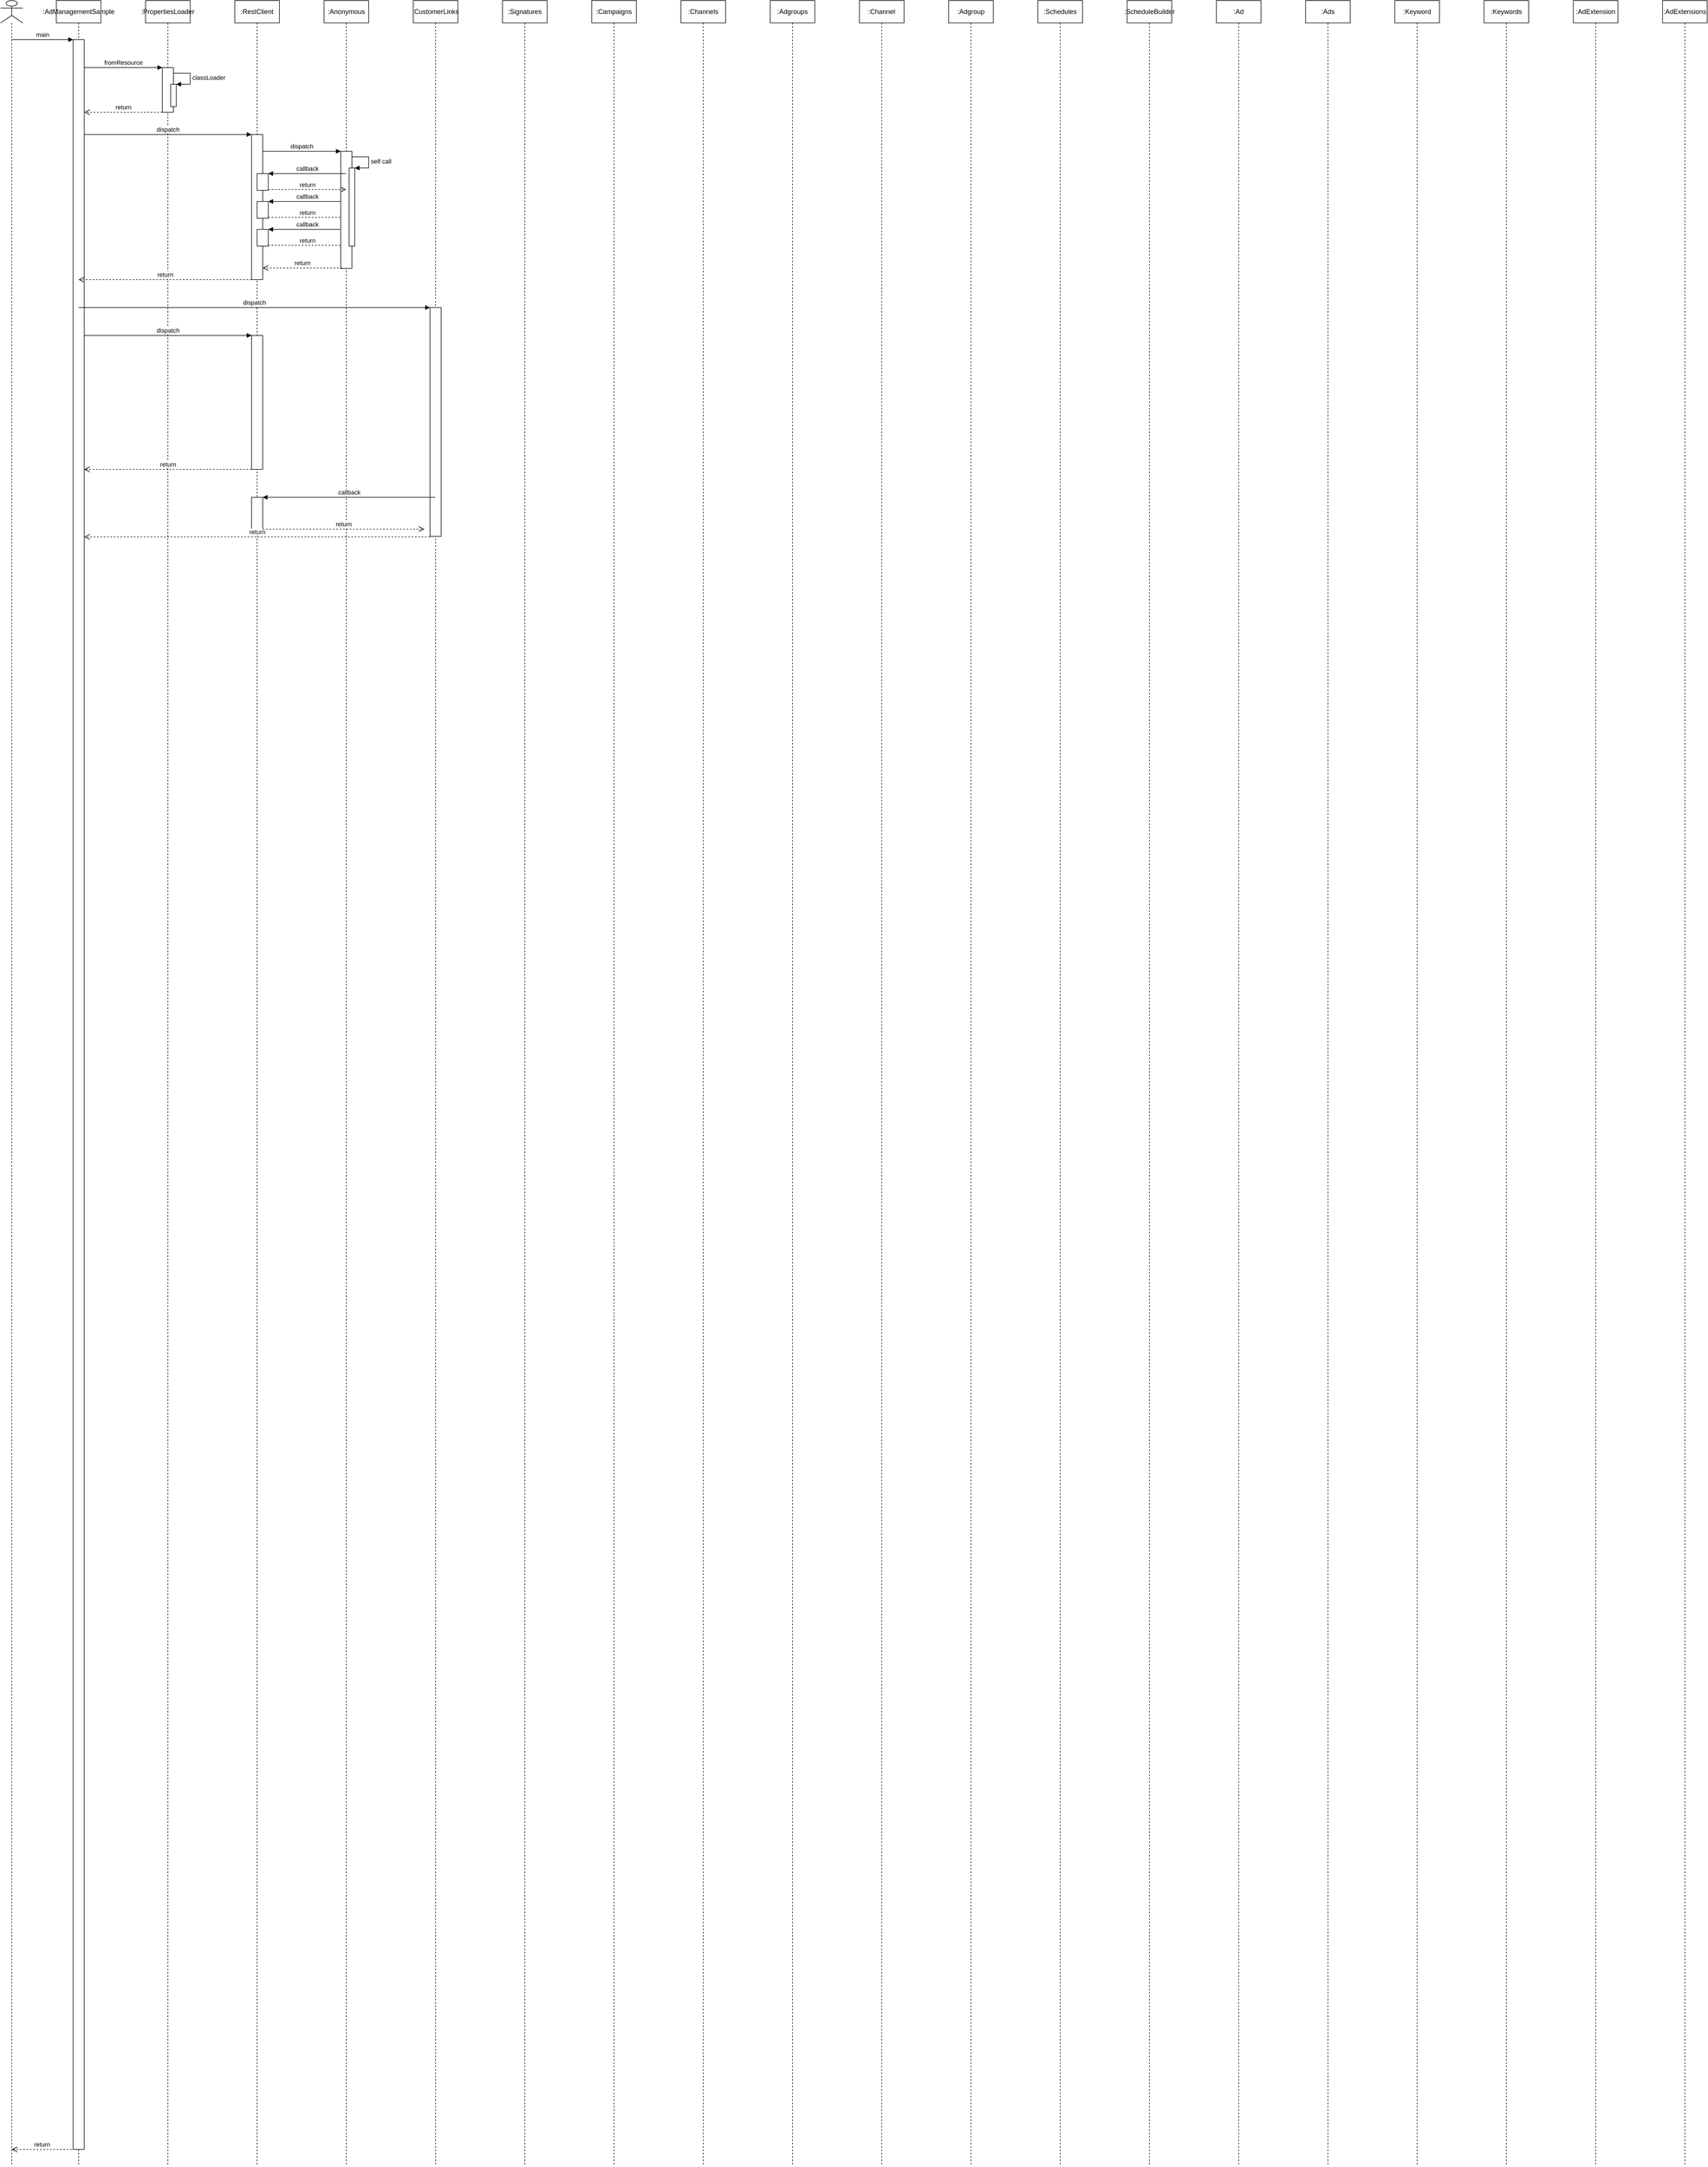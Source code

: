 <mxfile version="15.8.7" type="github">
  <diagram id="kgpKYQtTHZ0yAKxKKP6v" name="Page-1">
    <mxGraphModel dx="462" dy="793" grid="1" gridSize="10" guides="1" tooltips="1" connect="1" arrows="1" fold="1" page="1" pageScale="1" pageWidth="2000" pageHeight="4100" math="0" shadow="0">
      <root>
        <mxCell id="0" />
        <mxCell id="1" parent="0" />
        <mxCell id="t21uhHJnaAxaSKALmI4W-7" value=":AdManagementSample" style="shape=umlLifeline;perimeter=lifelinePerimeter;whiteSpace=wrap;html=1;container=1;collapsible=0;recursiveResize=0;outlineConnect=0;" parent="1" vertex="1">
          <mxGeometry x="120" y="80" width="80" height="3880" as="geometry" />
        </mxCell>
        <mxCell id="t21uhHJnaAxaSKALmI4W-32" value="" style="html=1;points=[];perimeter=orthogonalPerimeter;" parent="t21uhHJnaAxaSKALmI4W-7" vertex="1">
          <mxGeometry x="30" y="70" width="20" height="3780" as="geometry" />
        </mxCell>
        <mxCell id="t21uhHJnaAxaSKALmI4W-8" value=":PropertiesLoader" style="shape=umlLifeline;perimeter=lifelinePerimeter;whiteSpace=wrap;html=1;container=1;collapsible=0;recursiveResize=0;outlineConnect=0;" parent="1" vertex="1">
          <mxGeometry x="280" y="80" width="80" height="3880" as="geometry" />
        </mxCell>
        <mxCell id="t21uhHJnaAxaSKALmI4W-35" value="" style="html=1;points=[];perimeter=orthogonalPerimeter;" parent="t21uhHJnaAxaSKALmI4W-8" vertex="1">
          <mxGeometry x="30" y="120" width="20" height="80" as="geometry" />
        </mxCell>
        <mxCell id="t21uhHJnaAxaSKALmI4W-38" value="" style="html=1;points=[];perimeter=orthogonalPerimeter;" parent="t21uhHJnaAxaSKALmI4W-8" vertex="1">
          <mxGeometry x="45" y="150" width="10" height="40" as="geometry" />
        </mxCell>
        <mxCell id="t21uhHJnaAxaSKALmI4W-39" value="classLoader" style="edgeStyle=orthogonalEdgeStyle;html=1;align=left;spacingLeft=2;endArrow=block;rounded=0;entryX=1;entryY=0;" parent="t21uhHJnaAxaSKALmI4W-8" target="t21uhHJnaAxaSKALmI4W-38" edge="1">
          <mxGeometry relative="1" as="geometry">
            <mxPoint x="50" y="130" as="sourcePoint" />
            <Array as="points">
              <mxPoint x="80" y="130" />
            </Array>
          </mxGeometry>
        </mxCell>
        <mxCell id="t21uhHJnaAxaSKALmI4W-9" value=":RestClient" style="shape=umlLifeline;perimeter=lifelinePerimeter;whiteSpace=wrap;html=1;container=1;collapsible=0;recursiveResize=0;outlineConnect=0;" parent="1" vertex="1">
          <mxGeometry x="440" y="80" width="80" height="3880" as="geometry" />
        </mxCell>
        <mxCell id="RSPn8jp4cOme0zsPs-lQ-1" value="" style="html=1;points=[];perimeter=orthogonalPerimeter;" vertex="1" parent="t21uhHJnaAxaSKALmI4W-9">
          <mxGeometry x="30" y="240" width="20" height="260" as="geometry" />
        </mxCell>
        <mxCell id="RSPn8jp4cOme0zsPs-lQ-9" value="" style="html=1;points=[];perimeter=orthogonalPerimeter;" vertex="1" parent="t21uhHJnaAxaSKALmI4W-9">
          <mxGeometry x="40" y="310" width="20" height="30" as="geometry" />
        </mxCell>
        <mxCell id="RSPn8jp4cOme0zsPs-lQ-12" value="" style="html=1;points=[];perimeter=orthogonalPerimeter;" vertex="1" parent="t21uhHJnaAxaSKALmI4W-9">
          <mxGeometry x="40" y="360" width="20" height="30" as="geometry" />
        </mxCell>
        <mxCell id="RSPn8jp4cOme0zsPs-lQ-13" value="callback" style="html=1;verticalAlign=bottom;endArrow=block;entryX=1;entryY=0;rounded=0;" edge="1" target="RSPn8jp4cOme0zsPs-lQ-12" parent="t21uhHJnaAxaSKALmI4W-9">
          <mxGeometry relative="1" as="geometry">
            <mxPoint x="199.5" y="360" as="sourcePoint" />
          </mxGeometry>
        </mxCell>
        <mxCell id="RSPn8jp4cOme0zsPs-lQ-14" value="return" style="html=1;verticalAlign=bottom;endArrow=open;dashed=1;endSize=8;exitX=1;exitY=0.95;rounded=0;" edge="1" source="RSPn8jp4cOme0zsPs-lQ-12" parent="t21uhHJnaAxaSKALmI4W-9">
          <mxGeometry relative="1" as="geometry">
            <mxPoint x="199.5" y="388.5" as="targetPoint" />
          </mxGeometry>
        </mxCell>
        <mxCell id="RSPn8jp4cOme0zsPs-lQ-15" value="" style="html=1;points=[];perimeter=orthogonalPerimeter;" vertex="1" parent="t21uhHJnaAxaSKALmI4W-9">
          <mxGeometry x="40" y="410" width="20" height="30" as="geometry" />
        </mxCell>
        <mxCell id="RSPn8jp4cOme0zsPs-lQ-16" value="callback" style="html=1;verticalAlign=bottom;endArrow=block;entryX=1;entryY=0;rounded=0;" edge="1" target="RSPn8jp4cOme0zsPs-lQ-15" parent="t21uhHJnaAxaSKALmI4W-9">
          <mxGeometry relative="1" as="geometry">
            <mxPoint x="199.5" y="410" as="sourcePoint" />
          </mxGeometry>
        </mxCell>
        <mxCell id="RSPn8jp4cOme0zsPs-lQ-17" value="return" style="html=1;verticalAlign=bottom;endArrow=open;dashed=1;endSize=8;exitX=1;exitY=0.95;rounded=0;" edge="1" source="RSPn8jp4cOme0zsPs-lQ-15" parent="t21uhHJnaAxaSKALmI4W-9">
          <mxGeometry relative="1" as="geometry">
            <mxPoint x="199.5" y="438.5" as="targetPoint" />
          </mxGeometry>
        </mxCell>
        <mxCell id="RSPn8jp4cOme0zsPs-lQ-18" value="" style="html=1;points=[];perimeter=orthogonalPerimeter;" vertex="1" parent="t21uhHJnaAxaSKALmI4W-9">
          <mxGeometry x="30" y="600" width="20" height="240" as="geometry" />
        </mxCell>
        <mxCell id="RSPn8jp4cOme0zsPs-lQ-24" value="" style="html=1;points=[];perimeter=orthogonalPerimeter;" vertex="1" parent="t21uhHJnaAxaSKALmI4W-9">
          <mxGeometry x="30" y="890" width="20" height="60" as="geometry" />
        </mxCell>
        <mxCell id="t21uhHJnaAxaSKALmI4W-10" value=":Anonymous" style="shape=umlLifeline;perimeter=lifelinePerimeter;whiteSpace=wrap;html=1;container=1;collapsible=0;recursiveResize=0;outlineConnect=0;" parent="1" vertex="1">
          <mxGeometry x="600" y="80" width="80" height="3880" as="geometry" />
        </mxCell>
        <mxCell id="RSPn8jp4cOme0zsPs-lQ-4" value="" style="html=1;points=[];perimeter=orthogonalPerimeter;" vertex="1" parent="t21uhHJnaAxaSKALmI4W-10">
          <mxGeometry x="30" y="270" width="20" height="210" as="geometry" />
        </mxCell>
        <mxCell id="RSPn8jp4cOme0zsPs-lQ-7" value="" style="html=1;points=[];perimeter=orthogonalPerimeter;" vertex="1" parent="t21uhHJnaAxaSKALmI4W-10">
          <mxGeometry x="45" y="300" width="10" height="140" as="geometry" />
        </mxCell>
        <mxCell id="RSPn8jp4cOme0zsPs-lQ-8" value="self call" style="edgeStyle=orthogonalEdgeStyle;html=1;align=left;spacingLeft=2;endArrow=block;rounded=0;entryX=1;entryY=0;" edge="1" target="RSPn8jp4cOme0zsPs-lQ-7" parent="t21uhHJnaAxaSKALmI4W-10">
          <mxGeometry relative="1" as="geometry">
            <mxPoint x="50" y="280" as="sourcePoint" />
            <Array as="points">
              <mxPoint x="80" y="280" />
            </Array>
          </mxGeometry>
        </mxCell>
        <mxCell id="t21uhHJnaAxaSKALmI4W-11" value=":CustomerLinks" style="shape=umlLifeline;perimeter=lifelinePerimeter;whiteSpace=wrap;html=1;container=1;collapsible=0;recursiveResize=0;outlineConnect=0;" parent="1" vertex="1">
          <mxGeometry x="760" y="80" width="80" height="3880" as="geometry" />
        </mxCell>
        <mxCell id="RSPn8jp4cOme0zsPs-lQ-21" value="" style="html=1;points=[];perimeter=orthogonalPerimeter;" vertex="1" parent="t21uhHJnaAxaSKALmI4W-11">
          <mxGeometry x="30" y="550" width="20" height="410" as="geometry" />
        </mxCell>
        <mxCell id="t21uhHJnaAxaSKALmI4W-12" value=":Signatures" style="shape=umlLifeline;perimeter=lifelinePerimeter;whiteSpace=wrap;html=1;container=1;collapsible=0;recursiveResize=0;outlineConnect=0;" parent="1" vertex="1">
          <mxGeometry x="920" y="80" width="80" height="3880" as="geometry" />
        </mxCell>
        <mxCell id="t21uhHJnaAxaSKALmI4W-13" value=":Campaigns" style="shape=umlLifeline;perimeter=lifelinePerimeter;whiteSpace=wrap;html=1;container=1;collapsible=0;recursiveResize=0;outlineConnect=0;" parent="1" vertex="1">
          <mxGeometry x="1080" y="80" width="80" height="3880" as="geometry" />
        </mxCell>
        <mxCell id="t21uhHJnaAxaSKALmI4W-14" value=":Channels" style="shape=umlLifeline;perimeter=lifelinePerimeter;whiteSpace=wrap;html=1;container=1;collapsible=0;recursiveResize=0;outlineConnect=0;" parent="1" vertex="1">
          <mxGeometry x="1240" y="80" width="80" height="3880" as="geometry" />
        </mxCell>
        <mxCell id="t21uhHJnaAxaSKALmI4W-15" value=":Adgroups" style="shape=umlLifeline;perimeter=lifelinePerimeter;whiteSpace=wrap;html=1;container=1;collapsible=0;recursiveResize=0;outlineConnect=0;" parent="1" vertex="1">
          <mxGeometry x="1400" y="80" width="80" height="3880" as="geometry" />
        </mxCell>
        <mxCell id="t21uhHJnaAxaSKALmI4W-16" value=":Channel" style="shape=umlLifeline;perimeter=lifelinePerimeter;whiteSpace=wrap;html=1;container=1;collapsible=0;recursiveResize=0;outlineConnect=0;" parent="1" vertex="1">
          <mxGeometry x="1560" y="80" width="80" height="3880" as="geometry" />
        </mxCell>
        <mxCell id="t21uhHJnaAxaSKALmI4W-17" value=":Adgroup" style="shape=umlLifeline;perimeter=lifelinePerimeter;whiteSpace=wrap;html=1;container=1;collapsible=0;recursiveResize=0;outlineConnect=0;" parent="1" vertex="1">
          <mxGeometry x="1720" y="80" width="80" height="3880" as="geometry" />
        </mxCell>
        <mxCell id="t21uhHJnaAxaSKALmI4W-18" value=":Schedules" style="shape=umlLifeline;perimeter=lifelinePerimeter;whiteSpace=wrap;html=1;container=1;collapsible=0;recursiveResize=0;outlineConnect=0;" parent="1" vertex="1">
          <mxGeometry x="1880" y="80" width="80" height="3880" as="geometry" />
        </mxCell>
        <mxCell id="t21uhHJnaAxaSKALmI4W-19" value=":ScheduleBuilder" style="shape=umlLifeline;perimeter=lifelinePerimeter;whiteSpace=wrap;html=1;container=1;collapsible=0;recursiveResize=0;outlineConnect=0;" parent="1" vertex="1">
          <mxGeometry x="2040" y="80" width="80" height="3880" as="geometry" />
        </mxCell>
        <mxCell id="t21uhHJnaAxaSKALmI4W-20" value=":Ad" style="shape=umlLifeline;perimeter=lifelinePerimeter;whiteSpace=wrap;html=1;container=1;collapsible=0;recursiveResize=0;outlineConnect=0;" parent="1" vertex="1">
          <mxGeometry x="2200" y="80" width="80" height="3880" as="geometry" />
        </mxCell>
        <mxCell id="t21uhHJnaAxaSKALmI4W-21" value=":Ads" style="shape=umlLifeline;perimeter=lifelinePerimeter;whiteSpace=wrap;html=1;container=1;collapsible=0;recursiveResize=0;outlineConnect=0;" parent="1" vertex="1">
          <mxGeometry x="2360" y="80" width="80" height="3880" as="geometry" />
        </mxCell>
        <mxCell id="t21uhHJnaAxaSKALmI4W-22" value=":Keyword" style="shape=umlLifeline;perimeter=lifelinePerimeter;whiteSpace=wrap;html=1;container=1;collapsible=0;recursiveResize=0;outlineConnect=0;" parent="1" vertex="1">
          <mxGeometry x="2520" y="80" width="80" height="3880" as="geometry" />
        </mxCell>
        <mxCell id="t21uhHJnaAxaSKALmI4W-23" value=":Keywords" style="shape=umlLifeline;perimeter=lifelinePerimeter;whiteSpace=wrap;html=1;container=1;collapsible=0;recursiveResize=0;outlineConnect=0;" parent="1" vertex="1">
          <mxGeometry x="2680" y="80" width="80" height="3880" as="geometry" />
        </mxCell>
        <mxCell id="t21uhHJnaAxaSKALmI4W-24" value=":AdExtension" style="shape=umlLifeline;perimeter=lifelinePerimeter;whiteSpace=wrap;html=1;container=1;collapsible=0;recursiveResize=0;outlineConnect=0;" parent="1" vertex="1">
          <mxGeometry x="2840" y="80" width="80" height="3880" as="geometry" />
        </mxCell>
        <mxCell id="t21uhHJnaAxaSKALmI4W-25" value=":AdExtensions" style="shape=umlLifeline;perimeter=lifelinePerimeter;whiteSpace=wrap;html=1;container=1;collapsible=0;recursiveResize=0;outlineConnect=0;" parent="1" vertex="1">
          <mxGeometry x="3000" y="80" width="80" height="3880" as="geometry" />
        </mxCell>
        <mxCell id="t21uhHJnaAxaSKALmI4W-29" value="" style="shape=umlLifeline;participant=umlActor;perimeter=lifelinePerimeter;whiteSpace=wrap;html=1;container=1;collapsible=0;recursiveResize=0;verticalAlign=top;spacingTop=36;outlineConnect=0;" parent="1" vertex="1">
          <mxGeometry x="20" y="80" width="40" height="3880" as="geometry" />
        </mxCell>
        <mxCell id="t21uhHJnaAxaSKALmI4W-33" value="main" style="html=1;verticalAlign=bottom;endArrow=block;entryX=0;entryY=0;rounded=0;" parent="1" source="t21uhHJnaAxaSKALmI4W-29" target="t21uhHJnaAxaSKALmI4W-32" edge="1">
          <mxGeometry relative="1" as="geometry">
            <mxPoint x="90" y="150" as="sourcePoint" />
          </mxGeometry>
        </mxCell>
        <mxCell id="t21uhHJnaAxaSKALmI4W-34" value="return" style="html=1;verticalAlign=bottom;endArrow=open;dashed=1;endSize=8;exitX=-0.121;exitY=1;rounded=0;exitDx=0;exitDy=0;exitPerimeter=0;" parent="1" source="t21uhHJnaAxaSKALmI4W-32" target="t21uhHJnaAxaSKALmI4W-29" edge="1">
          <mxGeometry relative="1" as="geometry">
            <mxPoint x="90" y="226" as="targetPoint" />
          </mxGeometry>
        </mxCell>
        <mxCell id="t21uhHJnaAxaSKALmI4W-36" value="fromResource" style="html=1;verticalAlign=bottom;endArrow=block;entryX=0;entryY=0;rounded=0;" parent="1" target="t21uhHJnaAxaSKALmI4W-35" edge="1">
          <mxGeometry relative="1" as="geometry">
            <mxPoint x="170" y="200" as="sourcePoint" />
          </mxGeometry>
        </mxCell>
        <mxCell id="t21uhHJnaAxaSKALmI4W-37" value="return" style="html=1;verticalAlign=bottom;endArrow=open;dashed=1;endSize=8;rounded=0;" parent="1" edge="1">
          <mxGeometry relative="1" as="geometry">
            <mxPoint x="170" y="280" as="targetPoint" />
            <mxPoint x="310" y="280" as="sourcePoint" />
          </mxGeometry>
        </mxCell>
        <mxCell id="RSPn8jp4cOme0zsPs-lQ-2" value="dispatch" style="html=1;verticalAlign=bottom;endArrow=block;entryX=0;entryY=0;rounded=0;" edge="1" target="RSPn8jp4cOme0zsPs-lQ-1" parent="1">
          <mxGeometry relative="1" as="geometry">
            <mxPoint x="170" y="320" as="sourcePoint" />
          </mxGeometry>
        </mxCell>
        <mxCell id="RSPn8jp4cOme0zsPs-lQ-3" value="return" style="html=1;verticalAlign=bottom;endArrow=open;dashed=1;endSize=8;exitX=0;exitY=1;rounded=0;exitDx=0;exitDy=0;exitPerimeter=0;" edge="1" source="RSPn8jp4cOme0zsPs-lQ-1" parent="1" target="t21uhHJnaAxaSKALmI4W-7">
          <mxGeometry relative="1" as="geometry">
            <mxPoint x="410" y="396" as="targetPoint" />
          </mxGeometry>
        </mxCell>
        <mxCell id="RSPn8jp4cOme0zsPs-lQ-6" value="return" style="html=1;verticalAlign=bottom;endArrow=open;dashed=1;endSize=8;exitX=0.1;exitY=0.995;rounded=0;exitDx=0;exitDy=0;exitPerimeter=0;" edge="1" source="RSPn8jp4cOme0zsPs-lQ-4" parent="1">
          <mxGeometry relative="1" as="geometry">
            <mxPoint x="490" y="559" as="targetPoint" />
          </mxGeometry>
        </mxCell>
        <mxCell id="RSPn8jp4cOme0zsPs-lQ-5" value="dispatch" style="html=1;verticalAlign=bottom;endArrow=block;entryX=0;entryY=0;rounded=0;" edge="1" target="RSPn8jp4cOme0zsPs-lQ-4" parent="1">
          <mxGeometry relative="1" as="geometry">
            <mxPoint x="490" y="350" as="sourcePoint" />
          </mxGeometry>
        </mxCell>
        <mxCell id="RSPn8jp4cOme0zsPs-lQ-11" value="return" style="html=1;verticalAlign=bottom;endArrow=open;dashed=1;endSize=8;exitX=1;exitY=0.95;rounded=0;" edge="1" source="RSPn8jp4cOme0zsPs-lQ-9" parent="1" target="t21uhHJnaAxaSKALmI4W-10">
          <mxGeometry relative="1" as="geometry">
            <mxPoint x="560" y="447" as="targetPoint" />
          </mxGeometry>
        </mxCell>
        <mxCell id="RSPn8jp4cOme0zsPs-lQ-10" value="callback" style="html=1;verticalAlign=bottom;endArrow=block;entryX=1;entryY=0;rounded=0;" edge="1" target="RSPn8jp4cOme0zsPs-lQ-9" parent="1" source="t21uhHJnaAxaSKALmI4W-10">
          <mxGeometry relative="1" as="geometry">
            <mxPoint x="560" y="390" as="sourcePoint" />
          </mxGeometry>
        </mxCell>
        <mxCell id="RSPn8jp4cOme0zsPs-lQ-20" value="return" style="html=1;verticalAlign=bottom;endArrow=open;dashed=1;endSize=8;rounded=0;" edge="1" parent="1">
          <mxGeometry relative="1" as="geometry">
            <mxPoint x="170" y="920" as="targetPoint" />
            <mxPoint x="470" y="920" as="sourcePoint" />
          </mxGeometry>
        </mxCell>
        <mxCell id="RSPn8jp4cOme0zsPs-lQ-19" value="dispatch" style="html=1;verticalAlign=bottom;endArrow=block;entryX=0;entryY=0;rounded=0;" edge="1" target="RSPn8jp4cOme0zsPs-lQ-18" parent="1">
          <mxGeometry relative="1" as="geometry">
            <mxPoint x="170" y="680" as="sourcePoint" />
          </mxGeometry>
        </mxCell>
        <mxCell id="RSPn8jp4cOme0zsPs-lQ-22" value="dispatch" style="html=1;verticalAlign=bottom;endArrow=block;entryX=0;entryY=0;rounded=0;" edge="1" target="RSPn8jp4cOme0zsPs-lQ-21" parent="1" source="t21uhHJnaAxaSKALmI4W-7">
          <mxGeometry relative="1" as="geometry">
            <mxPoint x="565" y="640" as="sourcePoint" />
          </mxGeometry>
        </mxCell>
        <mxCell id="RSPn8jp4cOme0zsPs-lQ-23" value="return" style="html=1;verticalAlign=bottom;endArrow=open;dashed=1;endSize=8;rounded=0;exitX=0;exitY=1.002;exitDx=0;exitDy=0;exitPerimeter=0;" edge="1" source="RSPn8jp4cOme0zsPs-lQ-21" parent="1" target="t21uhHJnaAxaSKALmI4W-32">
          <mxGeometry relative="1" as="geometry">
            <mxPoint x="565" y="716" as="targetPoint" />
            <mxPoint x="630" y="1040" as="sourcePoint" />
          </mxGeometry>
        </mxCell>
        <mxCell id="RSPn8jp4cOme0zsPs-lQ-25" value="callback" style="html=1;verticalAlign=bottom;endArrow=block;entryX=1;entryY=0;rounded=0;" edge="1" target="RSPn8jp4cOme0zsPs-lQ-24" parent="1" source="t21uhHJnaAxaSKALmI4W-11">
          <mxGeometry relative="1" as="geometry">
            <mxPoint x="579.5" y="970" as="sourcePoint" />
          </mxGeometry>
        </mxCell>
        <mxCell id="RSPn8jp4cOme0zsPs-lQ-26" value="return" style="html=1;verticalAlign=bottom;endArrow=open;dashed=1;endSize=8;exitX=1;exitY=0.95;rounded=0;" edge="1" source="RSPn8jp4cOme0zsPs-lQ-24" parent="1">
          <mxGeometry relative="1" as="geometry">
            <mxPoint x="780" y="1027" as="targetPoint" />
          </mxGeometry>
        </mxCell>
      </root>
    </mxGraphModel>
  </diagram>
</mxfile>
